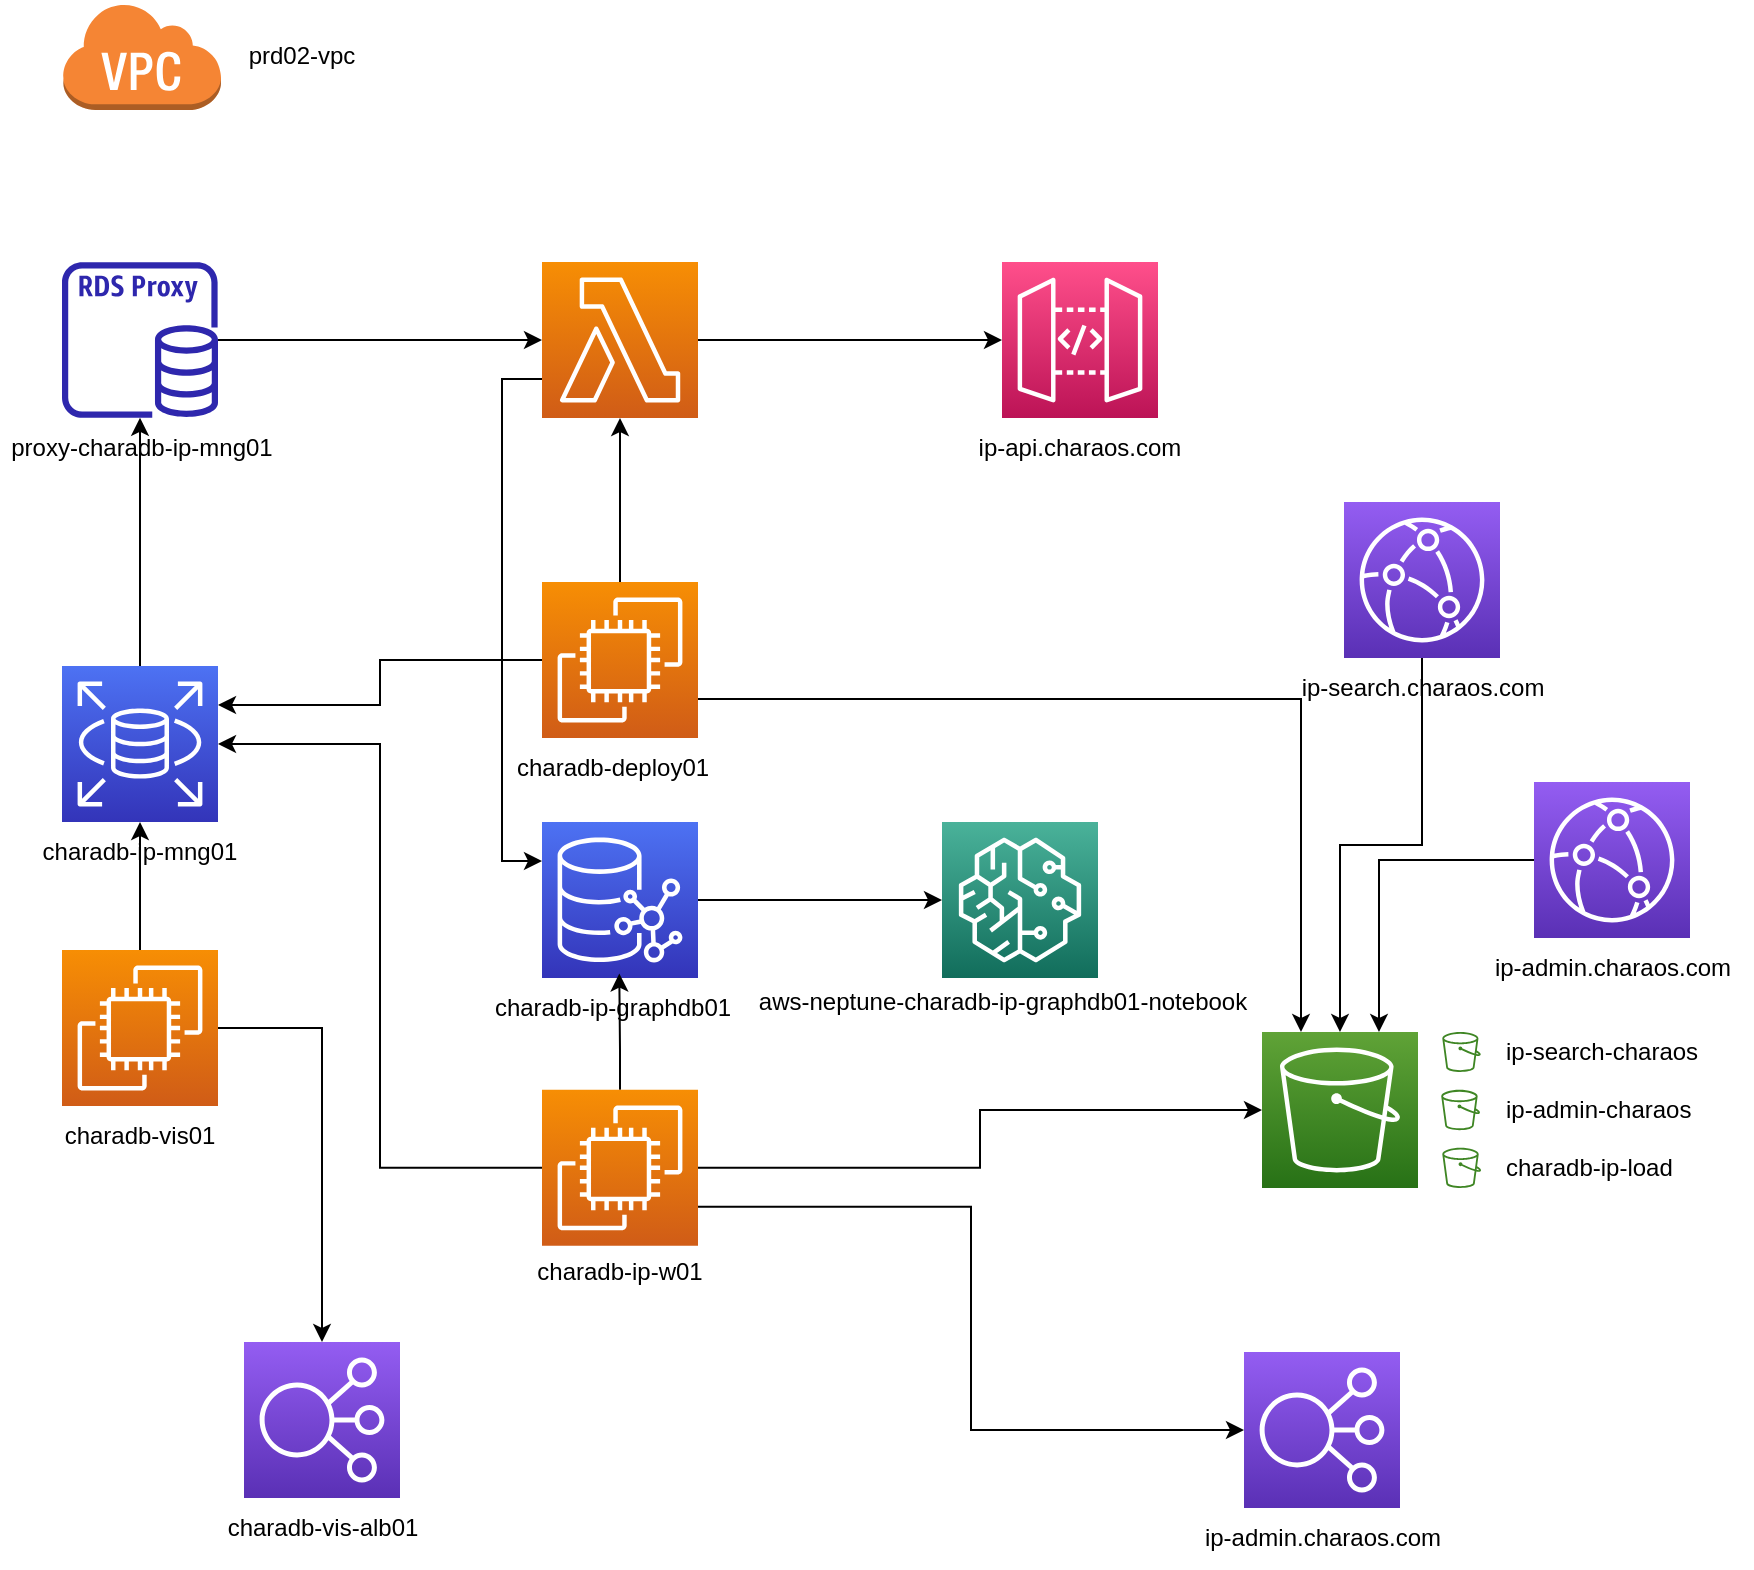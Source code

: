 <mxfile version="21.0.6" type="github">
  <diagram id="SxIJ2LlRQHvGSV_vCLlB" name="ページ1">
    <mxGraphModel dx="1728" dy="957" grid="1" gridSize="10" guides="1" tooltips="1" connect="1" arrows="1" fold="1" page="1" pageScale="1" pageWidth="1169" pageHeight="827" math="0" shadow="0">
      <root>
        <mxCell id="0" />
        <mxCell id="1" parent="0" />
        <mxCell id="drFdQ-J8PyUqmCF1jSi9-41" style="edgeStyle=orthogonalEdgeStyle;rounded=0;orthogonalLoop=1;jettySize=auto;html=1;entryX=0;entryY=0.5;entryDx=0;entryDy=0;entryPerimeter=0;" edge="1" parent="1" source="drFdQ-J8PyUqmCF1jSi9-1" target="drFdQ-J8PyUqmCF1jSi9-3">
          <mxGeometry relative="1" as="geometry" />
        </mxCell>
        <mxCell id="drFdQ-J8PyUqmCF1jSi9-1" value="" style="sketch=0;outlineConnect=0;fontColor=#232F3E;gradientColor=none;fillColor=#2E27AD;strokeColor=none;dashed=0;verticalLabelPosition=bottom;verticalAlign=top;align=center;html=1;fontSize=12;fontStyle=0;aspect=fixed;pointerEvents=1;shape=mxgraph.aws4.rds_proxy;" vertex="1" parent="1">
          <mxGeometry x="90" y="200" width="78" height="78" as="geometry" />
        </mxCell>
        <mxCell id="drFdQ-J8PyUqmCF1jSi9-40" style="edgeStyle=orthogonalEdgeStyle;rounded=0;orthogonalLoop=1;jettySize=auto;html=1;exitX=0.5;exitY=0;exitDx=0;exitDy=0;exitPerimeter=0;" edge="1" parent="1" source="drFdQ-J8PyUqmCF1jSi9-2" target="drFdQ-J8PyUqmCF1jSi9-1">
          <mxGeometry relative="1" as="geometry" />
        </mxCell>
        <mxCell id="drFdQ-J8PyUqmCF1jSi9-2" value="" style="sketch=0;points=[[0,0,0],[0.25,0,0],[0.5,0,0],[0.75,0,0],[1,0,0],[0,1,0],[0.25,1,0],[0.5,1,0],[0.75,1,0],[1,1,0],[0,0.25,0],[0,0.5,0],[0,0.75,0],[1,0.25,0],[1,0.5,0],[1,0.75,0]];outlineConnect=0;fontColor=#232F3E;gradientColor=#4D72F3;gradientDirection=north;fillColor=#3334B9;strokeColor=#ffffff;dashed=0;verticalLabelPosition=bottom;verticalAlign=top;align=center;html=1;fontSize=12;fontStyle=0;aspect=fixed;shape=mxgraph.aws4.resourceIcon;resIcon=mxgraph.aws4.rds;" vertex="1" parent="1">
          <mxGeometry x="90" y="402" width="78" height="78" as="geometry" />
        </mxCell>
        <mxCell id="drFdQ-J8PyUqmCF1jSi9-42" style="edgeStyle=orthogonalEdgeStyle;rounded=0;orthogonalLoop=1;jettySize=auto;html=1;exitX=1;exitY=0.5;exitDx=0;exitDy=0;exitPerimeter=0;entryX=0;entryY=0.5;entryDx=0;entryDy=0;entryPerimeter=0;" edge="1" parent="1" source="drFdQ-J8PyUqmCF1jSi9-3" target="drFdQ-J8PyUqmCF1jSi9-4">
          <mxGeometry relative="1" as="geometry" />
        </mxCell>
        <mxCell id="drFdQ-J8PyUqmCF1jSi9-44" style="edgeStyle=orthogonalEdgeStyle;rounded=0;orthogonalLoop=1;jettySize=auto;html=1;exitX=0;exitY=0.75;exitDx=0;exitDy=0;exitPerimeter=0;entryX=0;entryY=0.25;entryDx=0;entryDy=0;entryPerimeter=0;" edge="1" parent="1" source="drFdQ-J8PyUqmCF1jSi9-3" target="drFdQ-J8PyUqmCF1jSi9-7">
          <mxGeometry relative="1" as="geometry" />
        </mxCell>
        <mxCell id="drFdQ-J8PyUqmCF1jSi9-3" value="" style="sketch=0;points=[[0,0,0],[0.25,0,0],[0.5,0,0],[0.75,0,0],[1,0,0],[0,1,0],[0.25,1,0],[0.5,1,0],[0.75,1,0],[1,1,0],[0,0.25,0],[0,0.5,0],[0,0.75,0],[1,0.25,0],[1,0.5,0],[1,0.75,0]];outlineConnect=0;fontColor=#232F3E;gradientColor=#F78E04;gradientDirection=north;fillColor=#D05C17;strokeColor=#ffffff;dashed=0;verticalLabelPosition=bottom;verticalAlign=top;align=center;html=1;fontSize=12;fontStyle=0;aspect=fixed;shape=mxgraph.aws4.resourceIcon;resIcon=mxgraph.aws4.lambda;" vertex="1" parent="1">
          <mxGeometry x="330" y="200" width="78" height="78" as="geometry" />
        </mxCell>
        <mxCell id="drFdQ-J8PyUqmCF1jSi9-4" value="" style="sketch=0;points=[[0,0,0],[0.25,0,0],[0.5,0,0],[0.75,0,0],[1,0,0],[0,1,0],[0.25,1,0],[0.5,1,0],[0.75,1,0],[1,1,0],[0,0.25,0],[0,0.5,0],[0,0.75,0],[1,0.25,0],[1,0.5,0],[1,0.75,0]];outlineConnect=0;fontColor=#232F3E;gradientColor=#FF4F8B;gradientDirection=north;fillColor=#BC1356;strokeColor=#ffffff;dashed=0;verticalLabelPosition=bottom;verticalAlign=top;align=center;html=1;fontSize=12;fontStyle=0;aspect=fixed;shape=mxgraph.aws4.resourceIcon;resIcon=mxgraph.aws4.api_gateway;" vertex="1" parent="1">
          <mxGeometry x="560" y="200" width="78" height="78" as="geometry" />
        </mxCell>
        <mxCell id="drFdQ-J8PyUqmCF1jSi9-49" style="edgeStyle=orthogonalEdgeStyle;rounded=0;orthogonalLoop=1;jettySize=auto;html=1;exitX=0.5;exitY=1;exitDx=0;exitDy=0;exitPerimeter=0;" edge="1" parent="1" source="drFdQ-J8PyUqmCF1jSi9-5" target="drFdQ-J8PyUqmCF1jSi9-9">
          <mxGeometry relative="1" as="geometry" />
        </mxCell>
        <mxCell id="drFdQ-J8PyUqmCF1jSi9-5" value="" style="sketch=0;points=[[0,0,0],[0.25,0,0],[0.5,0,0],[0.75,0,0],[1,0,0],[0,1,0],[0.25,1,0],[0.5,1,0],[0.75,1,0],[1,1,0],[0,0.25,0],[0,0.5,0],[0,0.75,0],[1,0.25,0],[1,0.5,0],[1,0.75,0]];outlineConnect=0;fontColor=#232F3E;gradientColor=#945DF2;gradientDirection=north;fillColor=#5A30B5;strokeColor=#ffffff;dashed=0;verticalLabelPosition=bottom;verticalAlign=top;align=center;html=1;fontSize=12;fontStyle=0;aspect=fixed;shape=mxgraph.aws4.resourceIcon;resIcon=mxgraph.aws4.cloudfront;" vertex="1" parent="1">
          <mxGeometry x="731" y="320" width="78" height="78" as="geometry" />
        </mxCell>
        <mxCell id="drFdQ-J8PyUqmCF1jSi9-43" style="edgeStyle=orthogonalEdgeStyle;rounded=0;orthogonalLoop=1;jettySize=auto;html=1;exitX=0.5;exitY=0;exitDx=0;exitDy=0;exitPerimeter=0;entryX=0.5;entryY=1;entryDx=0;entryDy=0;entryPerimeter=0;" edge="1" parent="1" source="drFdQ-J8PyUqmCF1jSi9-6" target="drFdQ-J8PyUqmCF1jSi9-3">
          <mxGeometry relative="1" as="geometry" />
        </mxCell>
        <mxCell id="drFdQ-J8PyUqmCF1jSi9-47" style="edgeStyle=orthogonalEdgeStyle;rounded=0;orthogonalLoop=1;jettySize=auto;html=1;exitX=0;exitY=0.5;exitDx=0;exitDy=0;exitPerimeter=0;entryX=1;entryY=0.25;entryDx=0;entryDy=0;entryPerimeter=0;" edge="1" parent="1" source="drFdQ-J8PyUqmCF1jSi9-6" target="drFdQ-J8PyUqmCF1jSi9-2">
          <mxGeometry relative="1" as="geometry" />
        </mxCell>
        <mxCell id="drFdQ-J8PyUqmCF1jSi9-48" style="edgeStyle=orthogonalEdgeStyle;rounded=0;orthogonalLoop=1;jettySize=auto;html=1;exitX=1;exitY=0.75;exitDx=0;exitDy=0;exitPerimeter=0;entryX=0.25;entryY=0;entryDx=0;entryDy=0;entryPerimeter=0;" edge="1" parent="1" source="drFdQ-J8PyUqmCF1jSi9-6" target="drFdQ-J8PyUqmCF1jSi9-9">
          <mxGeometry relative="1" as="geometry" />
        </mxCell>
        <mxCell id="drFdQ-J8PyUqmCF1jSi9-6" value="" style="sketch=0;points=[[0,0,0],[0.25,0,0],[0.5,0,0],[0.75,0,0],[1,0,0],[0,1,0],[0.25,1,0],[0.5,1,0],[0.75,1,0],[1,1,0],[0,0.25,0],[0,0.5,0],[0,0.75,0],[1,0.25,0],[1,0.5,0],[1,0.75,0]];outlineConnect=0;fontColor=#232F3E;gradientColor=#F78E04;gradientDirection=north;fillColor=#D05C17;strokeColor=#ffffff;dashed=0;verticalLabelPosition=bottom;verticalAlign=top;align=center;html=1;fontSize=12;fontStyle=0;aspect=fixed;shape=mxgraph.aws4.resourceIcon;resIcon=mxgraph.aws4.ec2;" vertex="1" parent="1">
          <mxGeometry x="330" y="360" width="78" height="78" as="geometry" />
        </mxCell>
        <mxCell id="drFdQ-J8PyUqmCF1jSi9-57" style="edgeStyle=orthogonalEdgeStyle;rounded=0;orthogonalLoop=1;jettySize=auto;html=1;exitX=1;exitY=0.5;exitDx=0;exitDy=0;exitPerimeter=0;entryX=0;entryY=0.5;entryDx=0;entryDy=0;entryPerimeter=0;" edge="1" parent="1" source="drFdQ-J8PyUqmCF1jSi9-7" target="drFdQ-J8PyUqmCF1jSi9-55">
          <mxGeometry relative="1" as="geometry" />
        </mxCell>
        <mxCell id="drFdQ-J8PyUqmCF1jSi9-7" value="" style="sketch=0;points=[[0,0,0],[0.25,0,0],[0.5,0,0],[0.75,0,0],[1,0,0],[0,1,0],[0.25,1,0],[0.5,1,0],[0.75,1,0],[1,1,0],[0,0.25,0],[0,0.5,0],[0,0.75,0],[1,0.25,0],[1,0.5,0],[1,0.75,0]];outlineConnect=0;fontColor=#232F3E;gradientColor=#4D72F3;gradientDirection=north;fillColor=#3334B9;strokeColor=#ffffff;dashed=0;verticalLabelPosition=bottom;verticalAlign=top;align=center;html=1;fontSize=12;fontStyle=0;aspect=fixed;shape=mxgraph.aws4.resourceIcon;resIcon=mxgraph.aws4.neptune;" vertex="1" parent="1">
          <mxGeometry x="330" y="480" width="78" height="78" as="geometry" />
        </mxCell>
        <mxCell id="drFdQ-J8PyUqmCF1jSi9-8" value="" style="sketch=0;points=[[0,0,0],[0.25,0,0],[0.5,0,0],[0.75,0,0],[1,0,0],[0,1,0],[0.25,1,0],[0.5,1,0],[0.75,1,0],[1,1,0],[0,0.25,0],[0,0.5,0],[0,0.75,0],[1,0.25,0],[1,0.5,0],[1,0.75,0]];outlineConnect=0;fontColor=#232F3E;gradientColor=#945DF2;gradientDirection=north;fillColor=#5A30B5;strokeColor=#ffffff;dashed=0;verticalLabelPosition=bottom;verticalAlign=top;align=center;html=1;fontSize=12;fontStyle=0;aspect=fixed;shape=mxgraph.aws4.resourceIcon;resIcon=mxgraph.aws4.elastic_load_balancing;" vertex="1" parent="1">
          <mxGeometry x="681" y="745" width="78" height="78" as="geometry" />
        </mxCell>
        <mxCell id="drFdQ-J8PyUqmCF1jSi9-9" value="" style="sketch=0;points=[[0,0,0],[0.25,0,0],[0.5,0,0],[0.75,0,0],[1,0,0],[0,1,0],[0.25,1,0],[0.5,1,0],[0.75,1,0],[1,1,0],[0,0.25,0],[0,0.5,0],[0,0.75,0],[1,0.25,0],[1,0.5,0],[1,0.75,0]];outlineConnect=0;fontColor=#232F3E;gradientColor=#60A337;gradientDirection=north;fillColor=#277116;strokeColor=#ffffff;dashed=0;verticalLabelPosition=bottom;verticalAlign=top;align=center;html=1;fontSize=12;fontStyle=0;aspect=fixed;shape=mxgraph.aws4.resourceIcon;resIcon=mxgraph.aws4.s3;" vertex="1" parent="1">
          <mxGeometry x="690" y="585" width="78" height="78" as="geometry" />
        </mxCell>
        <mxCell id="drFdQ-J8PyUqmCF1jSi9-10" value="prd02-vpc" style="text;strokeColor=none;align=center;fillColor=none;html=1;verticalAlign=middle;whiteSpace=wrap;rounded=0;" vertex="1" parent="1">
          <mxGeometry x="180" y="82" width="60" height="30" as="geometry" />
        </mxCell>
        <mxCell id="drFdQ-J8PyUqmCF1jSi9-11" value="" style="outlineConnect=0;dashed=0;verticalLabelPosition=bottom;verticalAlign=top;align=center;html=1;shape=mxgraph.aws3.virtual_private_cloud;fillColor=#F58534;gradientColor=none;" vertex="1" parent="1">
          <mxGeometry x="90" y="70" width="79.5" height="54" as="geometry" />
        </mxCell>
        <mxCell id="drFdQ-J8PyUqmCF1jSi9-12" value="proxy-charadb-ip-mng01" style="text;strokeColor=none;align=center;fillColor=none;html=1;verticalAlign=middle;whiteSpace=wrap;rounded=0;" vertex="1" parent="1">
          <mxGeometry x="59.75" y="278" width="140" height="30" as="geometry" />
        </mxCell>
        <mxCell id="drFdQ-J8PyUqmCF1jSi9-14" value="charadb-ip-mng01" style="text;strokeColor=none;align=center;fillColor=none;html=1;verticalAlign=middle;whiteSpace=wrap;rounded=0;" vertex="1" parent="1">
          <mxGeometry x="59" y="480" width="140" height="30" as="geometry" />
        </mxCell>
        <mxCell id="drFdQ-J8PyUqmCF1jSi9-15" value="ip-api.charaos.com" style="text;strokeColor=none;align=center;fillColor=none;html=1;verticalAlign=middle;whiteSpace=wrap;rounded=0;" vertex="1" parent="1">
          <mxGeometry x="529" y="278" width="140" height="30" as="geometry" />
        </mxCell>
        <mxCell id="drFdQ-J8PyUqmCF1jSi9-45" style="edgeStyle=orthogonalEdgeStyle;rounded=0;orthogonalLoop=1;jettySize=auto;html=1;exitX=0.5;exitY=0;exitDx=0;exitDy=0;exitPerimeter=0;entryX=0.526;entryY=-0.074;entryDx=0;entryDy=0;entryPerimeter=0;" edge="1" parent="1" source="drFdQ-J8PyUqmCF1jSi9-17" target="drFdQ-J8PyUqmCF1jSi9-32">
          <mxGeometry relative="1" as="geometry" />
        </mxCell>
        <mxCell id="drFdQ-J8PyUqmCF1jSi9-46" style="edgeStyle=orthogonalEdgeStyle;rounded=0;orthogonalLoop=1;jettySize=auto;html=1;exitX=0;exitY=0.5;exitDx=0;exitDy=0;exitPerimeter=0;entryX=1;entryY=0.5;entryDx=0;entryDy=0;entryPerimeter=0;" edge="1" parent="1" source="drFdQ-J8PyUqmCF1jSi9-17" target="drFdQ-J8PyUqmCF1jSi9-2">
          <mxGeometry relative="1" as="geometry" />
        </mxCell>
        <mxCell id="drFdQ-J8PyUqmCF1jSi9-51" style="edgeStyle=orthogonalEdgeStyle;rounded=0;orthogonalLoop=1;jettySize=auto;html=1;exitX=1;exitY=0.5;exitDx=0;exitDy=0;exitPerimeter=0;entryX=0;entryY=0.5;entryDx=0;entryDy=0;entryPerimeter=0;" edge="1" parent="1" source="drFdQ-J8PyUqmCF1jSi9-17" target="drFdQ-J8PyUqmCF1jSi9-9">
          <mxGeometry relative="1" as="geometry" />
        </mxCell>
        <mxCell id="drFdQ-J8PyUqmCF1jSi9-52" style="edgeStyle=orthogonalEdgeStyle;rounded=0;orthogonalLoop=1;jettySize=auto;html=1;exitX=1;exitY=0.75;exitDx=0;exitDy=0;exitPerimeter=0;entryX=0;entryY=0.5;entryDx=0;entryDy=0;entryPerimeter=0;" edge="1" parent="1" source="drFdQ-J8PyUqmCF1jSi9-17" target="drFdQ-J8PyUqmCF1jSi9-8">
          <mxGeometry relative="1" as="geometry" />
        </mxCell>
        <mxCell id="drFdQ-J8PyUqmCF1jSi9-17" value="" style="sketch=0;points=[[0,0,0],[0.25,0,0],[0.5,0,0],[0.75,0,0],[1,0,0],[0,1,0],[0.25,1,0],[0.5,1,0],[0.75,1,0],[1,1,0],[0,0.25,0],[0,0.5,0],[0,0.75,0],[1,0.25,0],[1,0.5,0],[1,0.75,0]];outlineConnect=0;fontColor=#232F3E;gradientColor=#F78E04;gradientDirection=north;fillColor=#D05C17;strokeColor=#ffffff;dashed=0;verticalLabelPosition=bottom;verticalAlign=top;align=center;html=1;fontSize=12;fontStyle=0;aspect=fixed;shape=mxgraph.aws4.resourceIcon;resIcon=mxgraph.aws4.ec2;" vertex="1" parent="1">
          <mxGeometry x="330" y="613.92" width="78" height="78" as="geometry" />
        </mxCell>
        <mxCell id="drFdQ-J8PyUqmCF1jSi9-18" value="" style="sketch=0;outlineConnect=0;fontColor=#232F3E;gradientColor=none;fillColor=#3F8624;strokeColor=none;dashed=0;verticalLabelPosition=bottom;verticalAlign=top;align=center;html=1;fontSize=12;fontStyle=0;aspect=fixed;pointerEvents=1;shape=mxgraph.aws4.bucket;" vertex="1" parent="1">
          <mxGeometry x="780.15" y="585" width="19.23" height="20" as="geometry" />
        </mxCell>
        <mxCell id="drFdQ-J8PyUqmCF1jSi9-19" value="charadb-deploy01" style="text;html=1;align=center;verticalAlign=middle;resizable=0;points=[];autosize=1;strokeColor=none;fillColor=none;" vertex="1" parent="1">
          <mxGeometry x="305" y="438" width="120" height="30" as="geometry" />
        </mxCell>
        <mxCell id="drFdQ-J8PyUqmCF1jSi9-20" value="ip-search.charaos.com" style="text;html=1;align=center;verticalAlign=middle;resizable=0;points=[];autosize=1;strokeColor=none;fillColor=none;" vertex="1" parent="1">
          <mxGeometry x="700" y="398" width="140" height="30" as="geometry" />
        </mxCell>
        <mxCell id="drFdQ-J8PyUqmCF1jSi9-22" value="" style="sketch=0;outlineConnect=0;fontColor=#232F3E;gradientColor=none;fillColor=#3F8624;strokeColor=none;dashed=0;verticalLabelPosition=bottom;verticalAlign=top;align=center;html=1;fontSize=12;fontStyle=0;aspect=fixed;pointerEvents=1;shape=mxgraph.aws4.bucket;" vertex="1" parent="1">
          <mxGeometry x="779.62" y="613.92" width="19.38" height="20.16" as="geometry" />
        </mxCell>
        <mxCell id="drFdQ-J8PyUqmCF1jSi9-23" value="" style="sketch=0;outlineConnect=0;fontColor=#232F3E;gradientColor=none;fillColor=#3F8624;strokeColor=none;dashed=0;verticalLabelPosition=bottom;verticalAlign=top;align=center;html=1;fontSize=12;fontStyle=0;aspect=fixed;pointerEvents=1;shape=mxgraph.aws4.bucket;" vertex="1" parent="1">
          <mxGeometry x="780.15" y="642.84" width="19.38" height="20.16" as="geometry" />
        </mxCell>
        <mxCell id="drFdQ-J8PyUqmCF1jSi9-24" value="ip-search-charaos" style="text;html=1;align=left;verticalAlign=middle;resizable=0;points=[];autosize=1;strokeColor=none;fillColor=none;" vertex="1" parent="1">
          <mxGeometry x="810" y="580" width="120" height="30" as="geometry" />
        </mxCell>
        <mxCell id="drFdQ-J8PyUqmCF1jSi9-25" value="ip-admin-charaos" style="text;html=1;align=left;verticalAlign=middle;resizable=0;points=[];autosize=1;strokeColor=none;fillColor=none;" vertex="1" parent="1">
          <mxGeometry x="810" y="609" width="120" height="30" as="geometry" />
        </mxCell>
        <mxCell id="drFdQ-J8PyUqmCF1jSi9-26" value="charadb-ip-load" style="text;html=1;align=left;verticalAlign=middle;resizable=0;points=[];autosize=1;strokeColor=none;fillColor=none;" vertex="1" parent="1">
          <mxGeometry x="810" y="637.92" width="110" height="30" as="geometry" />
        </mxCell>
        <mxCell id="drFdQ-J8PyUqmCF1jSi9-53" style="edgeStyle=orthogonalEdgeStyle;rounded=0;orthogonalLoop=1;jettySize=auto;html=1;exitX=1;exitY=0.5;exitDx=0;exitDy=0;exitPerimeter=0;" edge="1" parent="1" source="drFdQ-J8PyUqmCF1jSi9-28" target="drFdQ-J8PyUqmCF1jSi9-36">
          <mxGeometry relative="1" as="geometry" />
        </mxCell>
        <mxCell id="drFdQ-J8PyUqmCF1jSi9-54" style="edgeStyle=orthogonalEdgeStyle;rounded=0;orthogonalLoop=1;jettySize=auto;html=1;exitX=0.5;exitY=0;exitDx=0;exitDy=0;exitPerimeter=0;" edge="1" parent="1" source="drFdQ-J8PyUqmCF1jSi9-28" target="drFdQ-J8PyUqmCF1jSi9-2">
          <mxGeometry relative="1" as="geometry" />
        </mxCell>
        <mxCell id="drFdQ-J8PyUqmCF1jSi9-28" value="" style="sketch=0;points=[[0,0,0],[0.25,0,0],[0.5,0,0],[0.75,0,0],[1,0,0],[0,1,0],[0.25,1,0],[0.5,1,0],[0.75,1,0],[1,1,0],[0,0.25,0],[0,0.5,0],[0,0.75,0],[1,0.25,0],[1,0.5,0],[1,0.75,0]];outlineConnect=0;fontColor=#232F3E;gradientColor=#F78E04;gradientDirection=north;fillColor=#D05C17;strokeColor=#ffffff;dashed=0;verticalLabelPosition=bottom;verticalAlign=top;align=center;html=1;fontSize=12;fontStyle=0;aspect=fixed;shape=mxgraph.aws4.resourceIcon;resIcon=mxgraph.aws4.ec2;" vertex="1" parent="1">
          <mxGeometry x="90" y="544" width="78" height="78" as="geometry" />
        </mxCell>
        <mxCell id="drFdQ-J8PyUqmCF1jSi9-29" value="charadb-vis01" style="text;strokeColor=none;align=center;fillColor=none;html=1;verticalAlign=middle;whiteSpace=wrap;rounded=0;" vertex="1" parent="1">
          <mxGeometry x="59" y="622" width="140" height="30" as="geometry" />
        </mxCell>
        <mxCell id="drFdQ-J8PyUqmCF1jSi9-30" value="charadb-ip-w01" style="text;strokeColor=none;align=center;fillColor=none;html=1;verticalAlign=middle;whiteSpace=wrap;rounded=0;" vertex="1" parent="1">
          <mxGeometry x="299" y="690" width="140" height="30" as="geometry" />
        </mxCell>
        <mxCell id="drFdQ-J8PyUqmCF1jSi9-32" value="charadb-ip-graphdb01" style="text;html=1;align=center;verticalAlign=middle;resizable=0;points=[];autosize=1;strokeColor=none;fillColor=none;" vertex="1" parent="1">
          <mxGeometry x="295" y="558" width="140" height="30" as="geometry" />
        </mxCell>
        <mxCell id="drFdQ-J8PyUqmCF1jSi9-50" style="edgeStyle=orthogonalEdgeStyle;rounded=0;orthogonalLoop=1;jettySize=auto;html=1;exitX=0;exitY=0.5;exitDx=0;exitDy=0;exitPerimeter=0;entryX=0.75;entryY=0;entryDx=0;entryDy=0;entryPerimeter=0;" edge="1" parent="1" source="drFdQ-J8PyUqmCF1jSi9-33" target="drFdQ-J8PyUqmCF1jSi9-9">
          <mxGeometry relative="1" as="geometry" />
        </mxCell>
        <mxCell id="drFdQ-J8PyUqmCF1jSi9-33" value="" style="sketch=0;points=[[0,0,0],[0.25,0,0],[0.5,0,0],[0.75,0,0],[1,0,0],[0,1,0],[0.25,1,0],[0.5,1,0],[0.75,1,0],[1,1,0],[0,0.25,0],[0,0.5,0],[0,0.75,0],[1,0.25,0],[1,0.5,0],[1,0.75,0]];outlineConnect=0;fontColor=#232F3E;gradientColor=#945DF2;gradientDirection=north;fillColor=#5A30B5;strokeColor=#ffffff;dashed=0;verticalLabelPosition=bottom;verticalAlign=top;align=center;html=1;fontSize=12;fontStyle=0;aspect=fixed;shape=mxgraph.aws4.resourceIcon;resIcon=mxgraph.aws4.cloudfront;" vertex="1" parent="1">
          <mxGeometry x="826" y="460" width="78" height="78" as="geometry" />
        </mxCell>
        <mxCell id="drFdQ-J8PyUqmCF1jSi9-34" value="ip-admin.charaos.com" style="text;html=1;align=center;verticalAlign=middle;resizable=0;points=[];autosize=1;strokeColor=none;fillColor=none;" vertex="1" parent="1">
          <mxGeometry x="795" y="538" width="140" height="30" as="geometry" />
        </mxCell>
        <mxCell id="drFdQ-J8PyUqmCF1jSi9-35" value="ip-admin.charaos.com" style="text;html=1;align=center;verticalAlign=middle;resizable=0;points=[];autosize=1;strokeColor=none;fillColor=none;" vertex="1" parent="1">
          <mxGeometry x="650" y="823" width="140" height="30" as="geometry" />
        </mxCell>
        <mxCell id="drFdQ-J8PyUqmCF1jSi9-36" value="" style="sketch=0;points=[[0,0,0],[0.25,0,0],[0.5,0,0],[0.75,0,0],[1,0,0],[0,1,0],[0.25,1,0],[0.5,1,0],[0.75,1,0],[1,1,0],[0,0.25,0],[0,0.5,0],[0,0.75,0],[1,0.25,0],[1,0.5,0],[1,0.75,0]];outlineConnect=0;fontColor=#232F3E;gradientColor=#945DF2;gradientDirection=north;fillColor=#5A30B5;strokeColor=#ffffff;dashed=0;verticalLabelPosition=bottom;verticalAlign=top;align=center;html=1;fontSize=12;fontStyle=0;aspect=fixed;shape=mxgraph.aws4.resourceIcon;resIcon=mxgraph.aws4.elastic_load_balancing;" vertex="1" parent="1">
          <mxGeometry x="181" y="740" width="78" height="78" as="geometry" />
        </mxCell>
        <mxCell id="drFdQ-J8PyUqmCF1jSi9-37" value="charadb-vis-alb01" style="text;html=1;align=center;verticalAlign=middle;resizable=0;points=[];autosize=1;strokeColor=none;fillColor=none;" vertex="1" parent="1">
          <mxGeometry x="160" y="818" width="120" height="30" as="geometry" />
        </mxCell>
        <mxCell id="drFdQ-J8PyUqmCF1jSi9-55" value="" style="sketch=0;points=[[0,0,0],[0.25,0,0],[0.5,0,0],[0.75,0,0],[1,0,0],[0,1,0],[0.25,1,0],[0.5,1,0],[0.75,1,0],[1,1,0],[0,0.25,0],[0,0.5,0],[0,0.75,0],[1,0.25,0],[1,0.5,0],[1,0.75,0]];outlineConnect=0;fontColor=#232F3E;gradientColor=#4AB29A;gradientDirection=north;fillColor=#116D5B;strokeColor=#ffffff;dashed=0;verticalLabelPosition=bottom;verticalAlign=top;align=center;html=1;fontSize=12;fontStyle=0;aspect=fixed;shape=mxgraph.aws4.resourceIcon;resIcon=mxgraph.aws4.sagemaker;" vertex="1" parent="1">
          <mxGeometry x="530" y="480" width="78" height="78" as="geometry" />
        </mxCell>
        <mxCell id="drFdQ-J8PyUqmCF1jSi9-56" value="aws-neptune-charadb-ip-graphdb01-notebook" style="text;html=1;align=center;verticalAlign=middle;resizable=0;points=[];autosize=1;strokeColor=none;fillColor=none;" vertex="1" parent="1">
          <mxGeometry x="425" y="555" width="270" height="30" as="geometry" />
        </mxCell>
      </root>
    </mxGraphModel>
  </diagram>
</mxfile>
